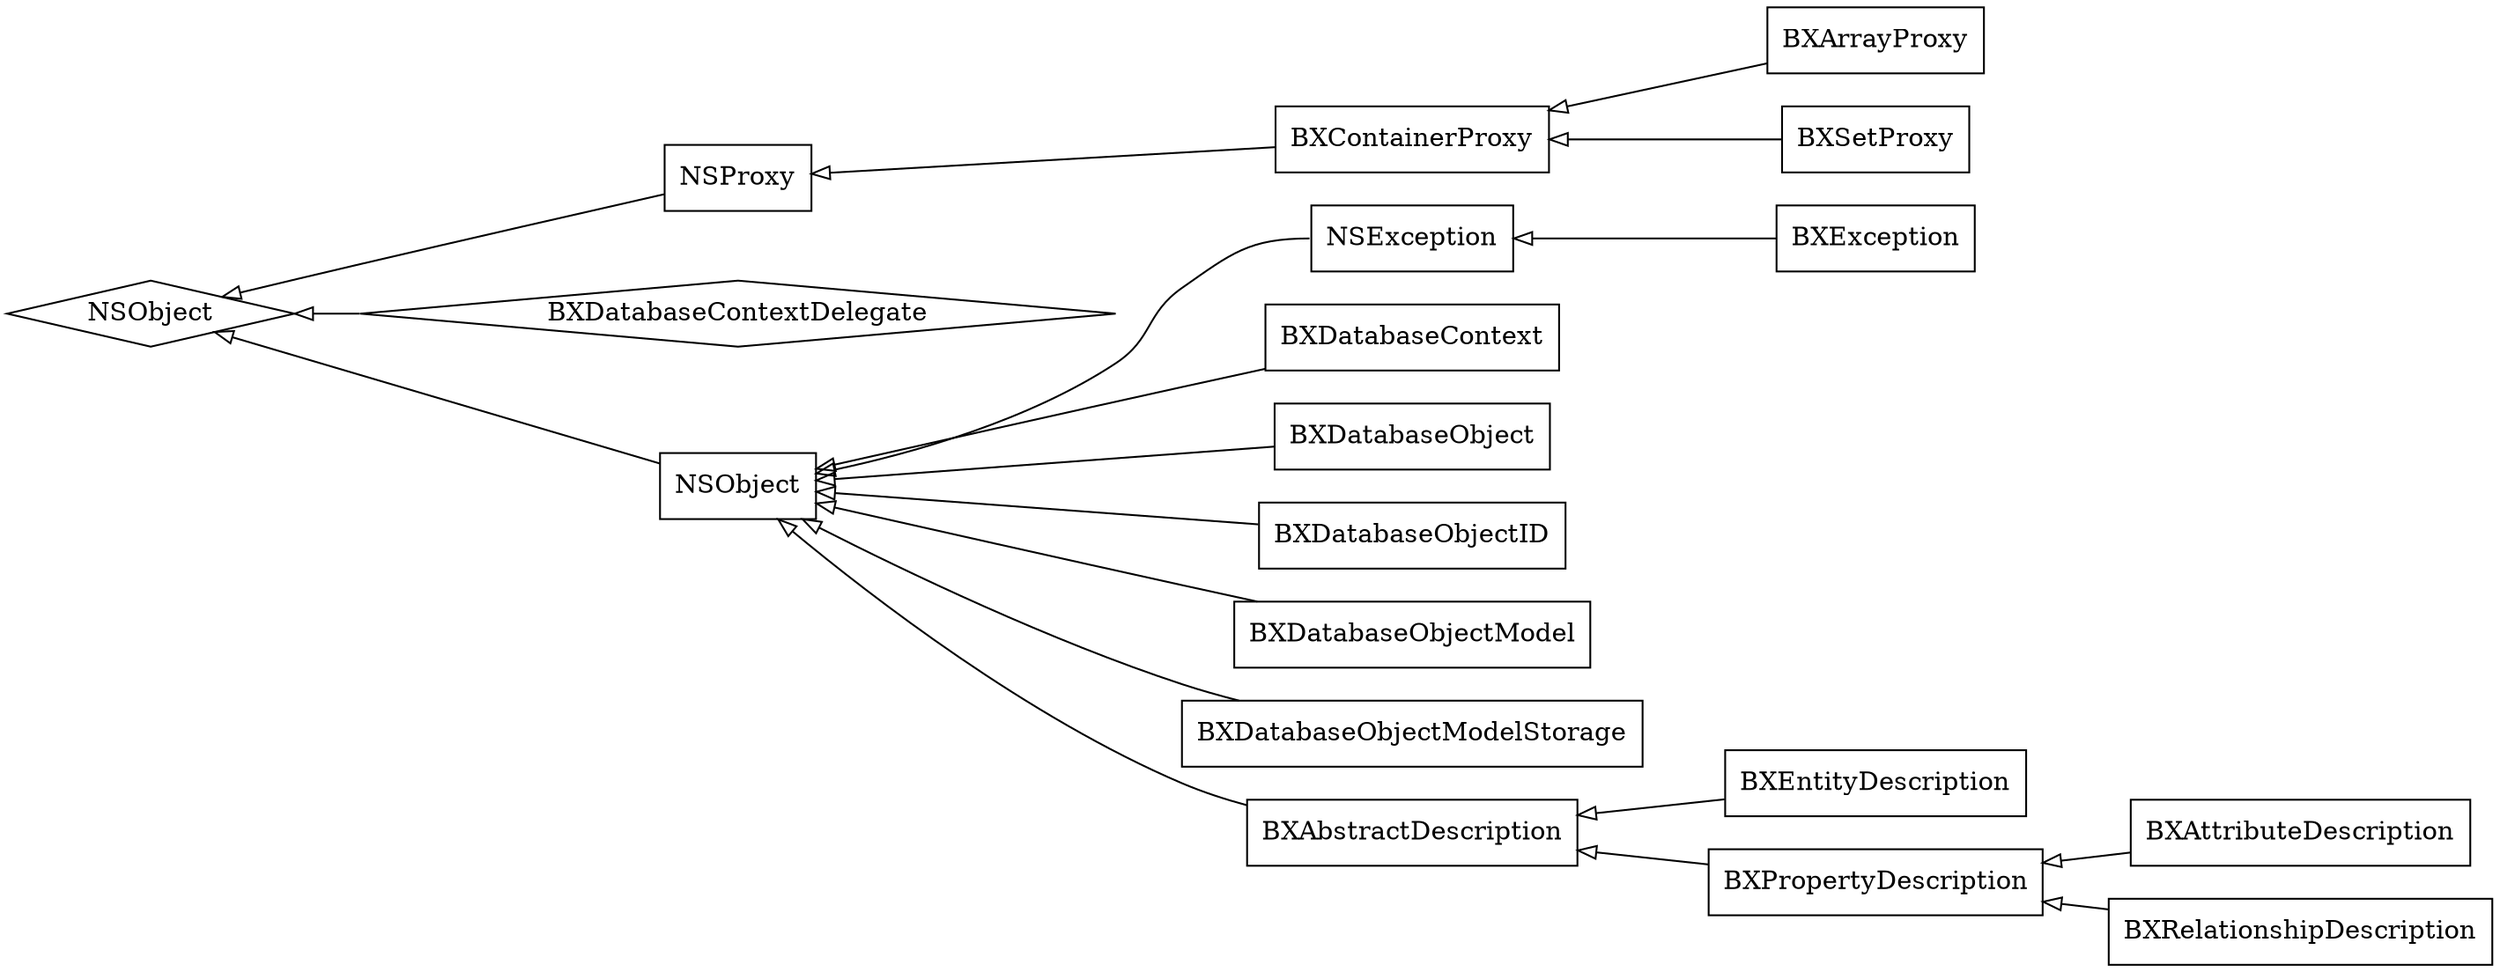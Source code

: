digraph baseten_class_hierarchy
{
	compound=true;
	rankdir="RL";
	
	node [shape = box]
		NSObject
		NSProxy
		NSException
		BXDatabaseContext
		BXDatabaseObject
		BXDatabaseObjectID
		BXException

        BXDatabaseObjectModel
        BXDatabaseObjectModelStorage
		
		BXAbstractDescription
		BXEntityDescription
		BXPropertyDescription
		BXAttributeDescription
		BXRelationshipDescription
		
		BXContainerProxy
		BXArrayProxy
		BXSetProxy;
		
	node [shape = diamond]
		NSObjectProtocol [label = NSObject]
		BXDatabaseContextDelegate;
		
	edge [arrowhead = onormal]
		NSObject -> NSObjectProtocol 
		NSProxy -> NSObjectProtocol
		BXDatabaseContext -> NSObject
		BXDatabaseObject -> NSObject
		BXDatabaseObjectID -> NSObject

        BXDatabaseObjectModel -> NSObject
        BXDatabaseObjectModelStorage -> NSObject

		NSException:w -> NSObject
		BXException -> NSException
	
		BXAbstractDescription -> NSObject
		BXEntityDescription -> BXAbstractDescription
		BXPropertyDescription -> BXAbstractDescription
		BXAttributeDescription -> BXPropertyDescription
		BXRelationshipDescription -> BXPropertyDescription
	
		BXContainerProxy -> NSProxy
		BXArrayProxy -> BXContainerProxy
		BXSetProxy -> BXContainerProxy
	
		BXDatabaseContextDelegate -> NSObjectProtocol;
}
